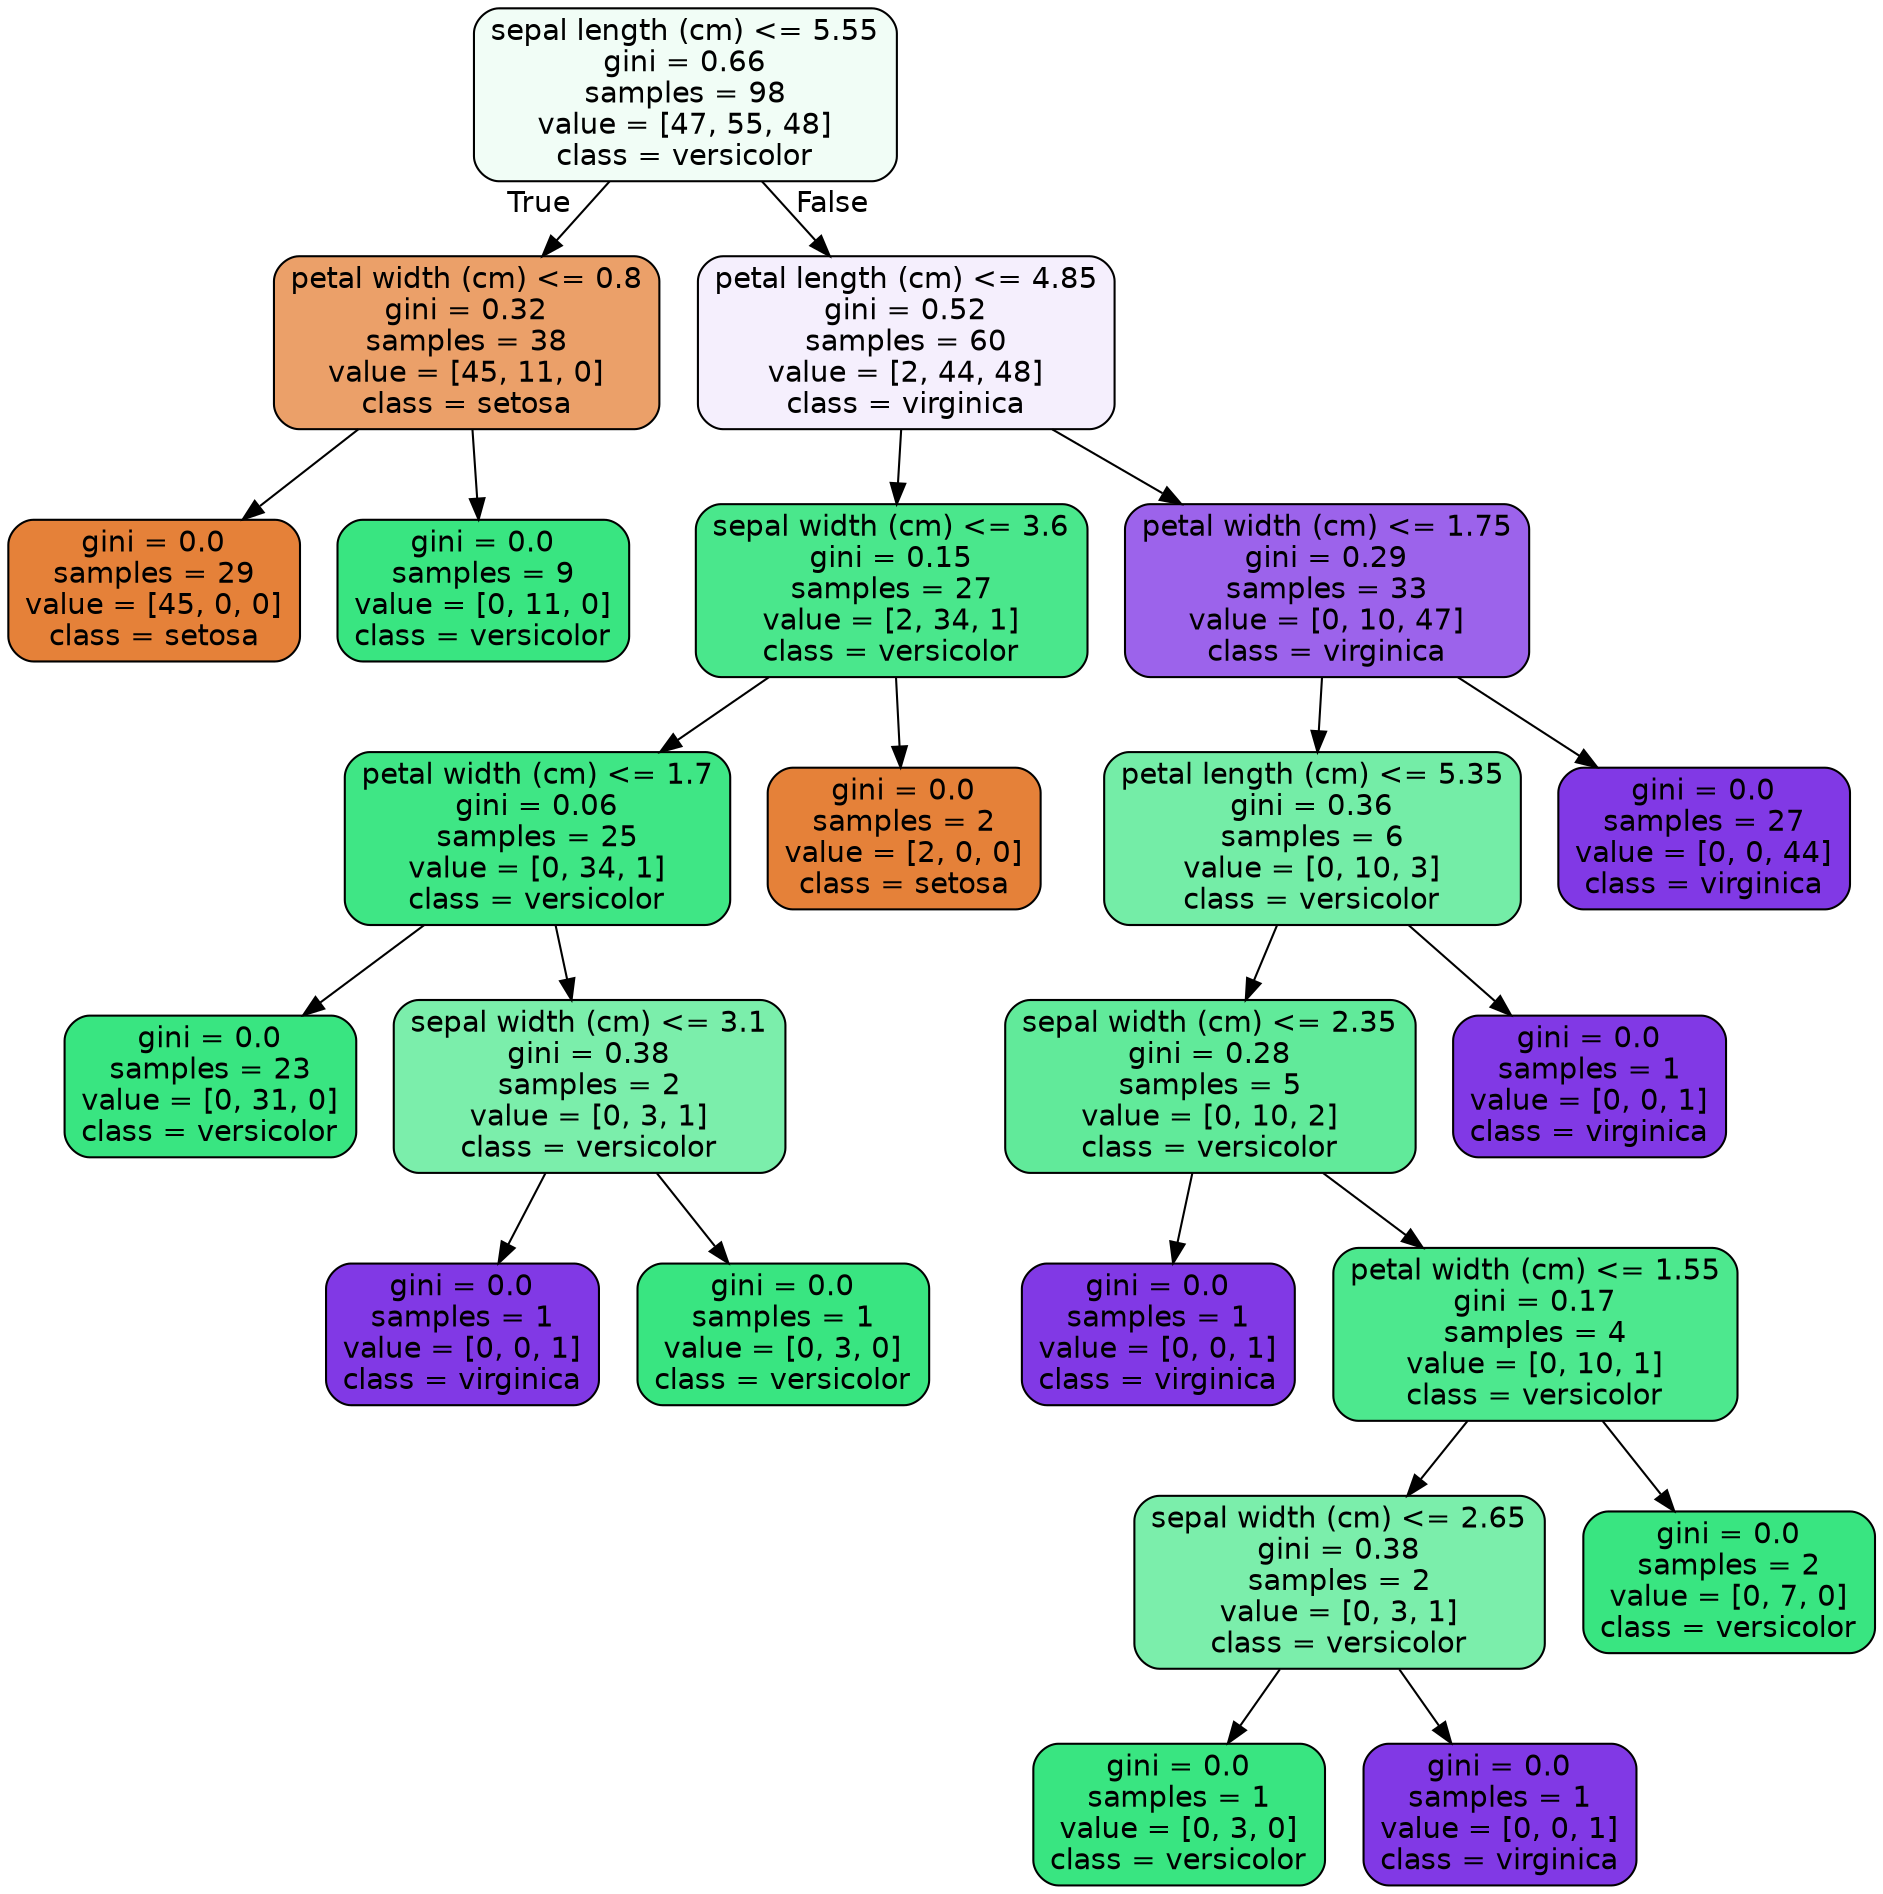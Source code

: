 digraph Tree {
node [shape=box, style="filled, rounded", color="black", fontname=helvetica] ;
edge [fontname=helvetica] ;
0 [label="sepal length (cm) <= 5.55\ngini = 0.66\nsamples = 98\nvalue = [47, 55, 48]\nclass = versicolor", fillcolor="#f1fdf6"] ;
1 [label="petal width (cm) <= 0.8\ngini = 0.32\nsamples = 38\nvalue = [45, 11, 0]\nclass = setosa", fillcolor="#eba069"] ;
0 -> 1 [labeldistance=2.5, labelangle=45, headlabel="True"] ;
2 [label="gini = 0.0\nsamples = 29\nvalue = [45, 0, 0]\nclass = setosa", fillcolor="#e58139"] ;
1 -> 2 ;
3 [label="gini = 0.0\nsamples = 9\nvalue = [0, 11, 0]\nclass = versicolor", fillcolor="#39e581"] ;
1 -> 3 ;
4 [label="petal length (cm) <= 4.85\ngini = 0.52\nsamples = 60\nvalue = [2, 44, 48]\nclass = virginica", fillcolor="#f5effd"] ;
0 -> 4 [labeldistance=2.5, labelangle=-45, headlabel="False"] ;
5 [label="sepal width (cm) <= 3.6\ngini = 0.15\nsamples = 27\nvalue = [2, 34, 1]\nclass = versicolor", fillcolor="#4ae78c"] ;
4 -> 5 ;
6 [label="petal width (cm) <= 1.7\ngini = 0.06\nsamples = 25\nvalue = [0, 34, 1]\nclass = versicolor", fillcolor="#3fe685"] ;
5 -> 6 ;
7 [label="gini = 0.0\nsamples = 23\nvalue = [0, 31, 0]\nclass = versicolor", fillcolor="#39e581"] ;
6 -> 7 ;
8 [label="sepal width (cm) <= 3.1\ngini = 0.38\nsamples = 2\nvalue = [0, 3, 1]\nclass = versicolor", fillcolor="#7beeab"] ;
6 -> 8 ;
9 [label="gini = 0.0\nsamples = 1\nvalue = [0, 0, 1]\nclass = virginica", fillcolor="#8139e5"] ;
8 -> 9 ;
10 [label="gini = 0.0\nsamples = 1\nvalue = [0, 3, 0]\nclass = versicolor", fillcolor="#39e581"] ;
8 -> 10 ;
11 [label="gini = 0.0\nsamples = 2\nvalue = [2, 0, 0]\nclass = setosa", fillcolor="#e58139"] ;
5 -> 11 ;
12 [label="petal width (cm) <= 1.75\ngini = 0.29\nsamples = 33\nvalue = [0, 10, 47]\nclass = virginica", fillcolor="#9c63eb"] ;
4 -> 12 ;
13 [label="petal length (cm) <= 5.35\ngini = 0.36\nsamples = 6\nvalue = [0, 10, 3]\nclass = versicolor", fillcolor="#74eda7"] ;
12 -> 13 ;
14 [label="sepal width (cm) <= 2.35\ngini = 0.28\nsamples = 5\nvalue = [0, 10, 2]\nclass = versicolor", fillcolor="#61ea9a"] ;
13 -> 14 ;
15 [label="gini = 0.0\nsamples = 1\nvalue = [0, 0, 1]\nclass = virginica", fillcolor="#8139e5"] ;
14 -> 15 ;
16 [label="petal width (cm) <= 1.55\ngini = 0.17\nsamples = 4\nvalue = [0, 10, 1]\nclass = versicolor", fillcolor="#4de88e"] ;
14 -> 16 ;
17 [label="sepal width (cm) <= 2.65\ngini = 0.38\nsamples = 2\nvalue = [0, 3, 1]\nclass = versicolor", fillcolor="#7beeab"] ;
16 -> 17 ;
18 [label="gini = 0.0\nsamples = 1\nvalue = [0, 3, 0]\nclass = versicolor", fillcolor="#39e581"] ;
17 -> 18 ;
19 [label="gini = 0.0\nsamples = 1\nvalue = [0, 0, 1]\nclass = virginica", fillcolor="#8139e5"] ;
17 -> 19 ;
20 [label="gini = 0.0\nsamples = 2\nvalue = [0, 7, 0]\nclass = versicolor", fillcolor="#39e581"] ;
16 -> 20 ;
21 [label="gini = 0.0\nsamples = 1\nvalue = [0, 0, 1]\nclass = virginica", fillcolor="#8139e5"] ;
13 -> 21 ;
22 [label="gini = 0.0\nsamples = 27\nvalue = [0, 0, 44]\nclass = virginica", fillcolor="#8139e5"] ;
12 -> 22 ;
}